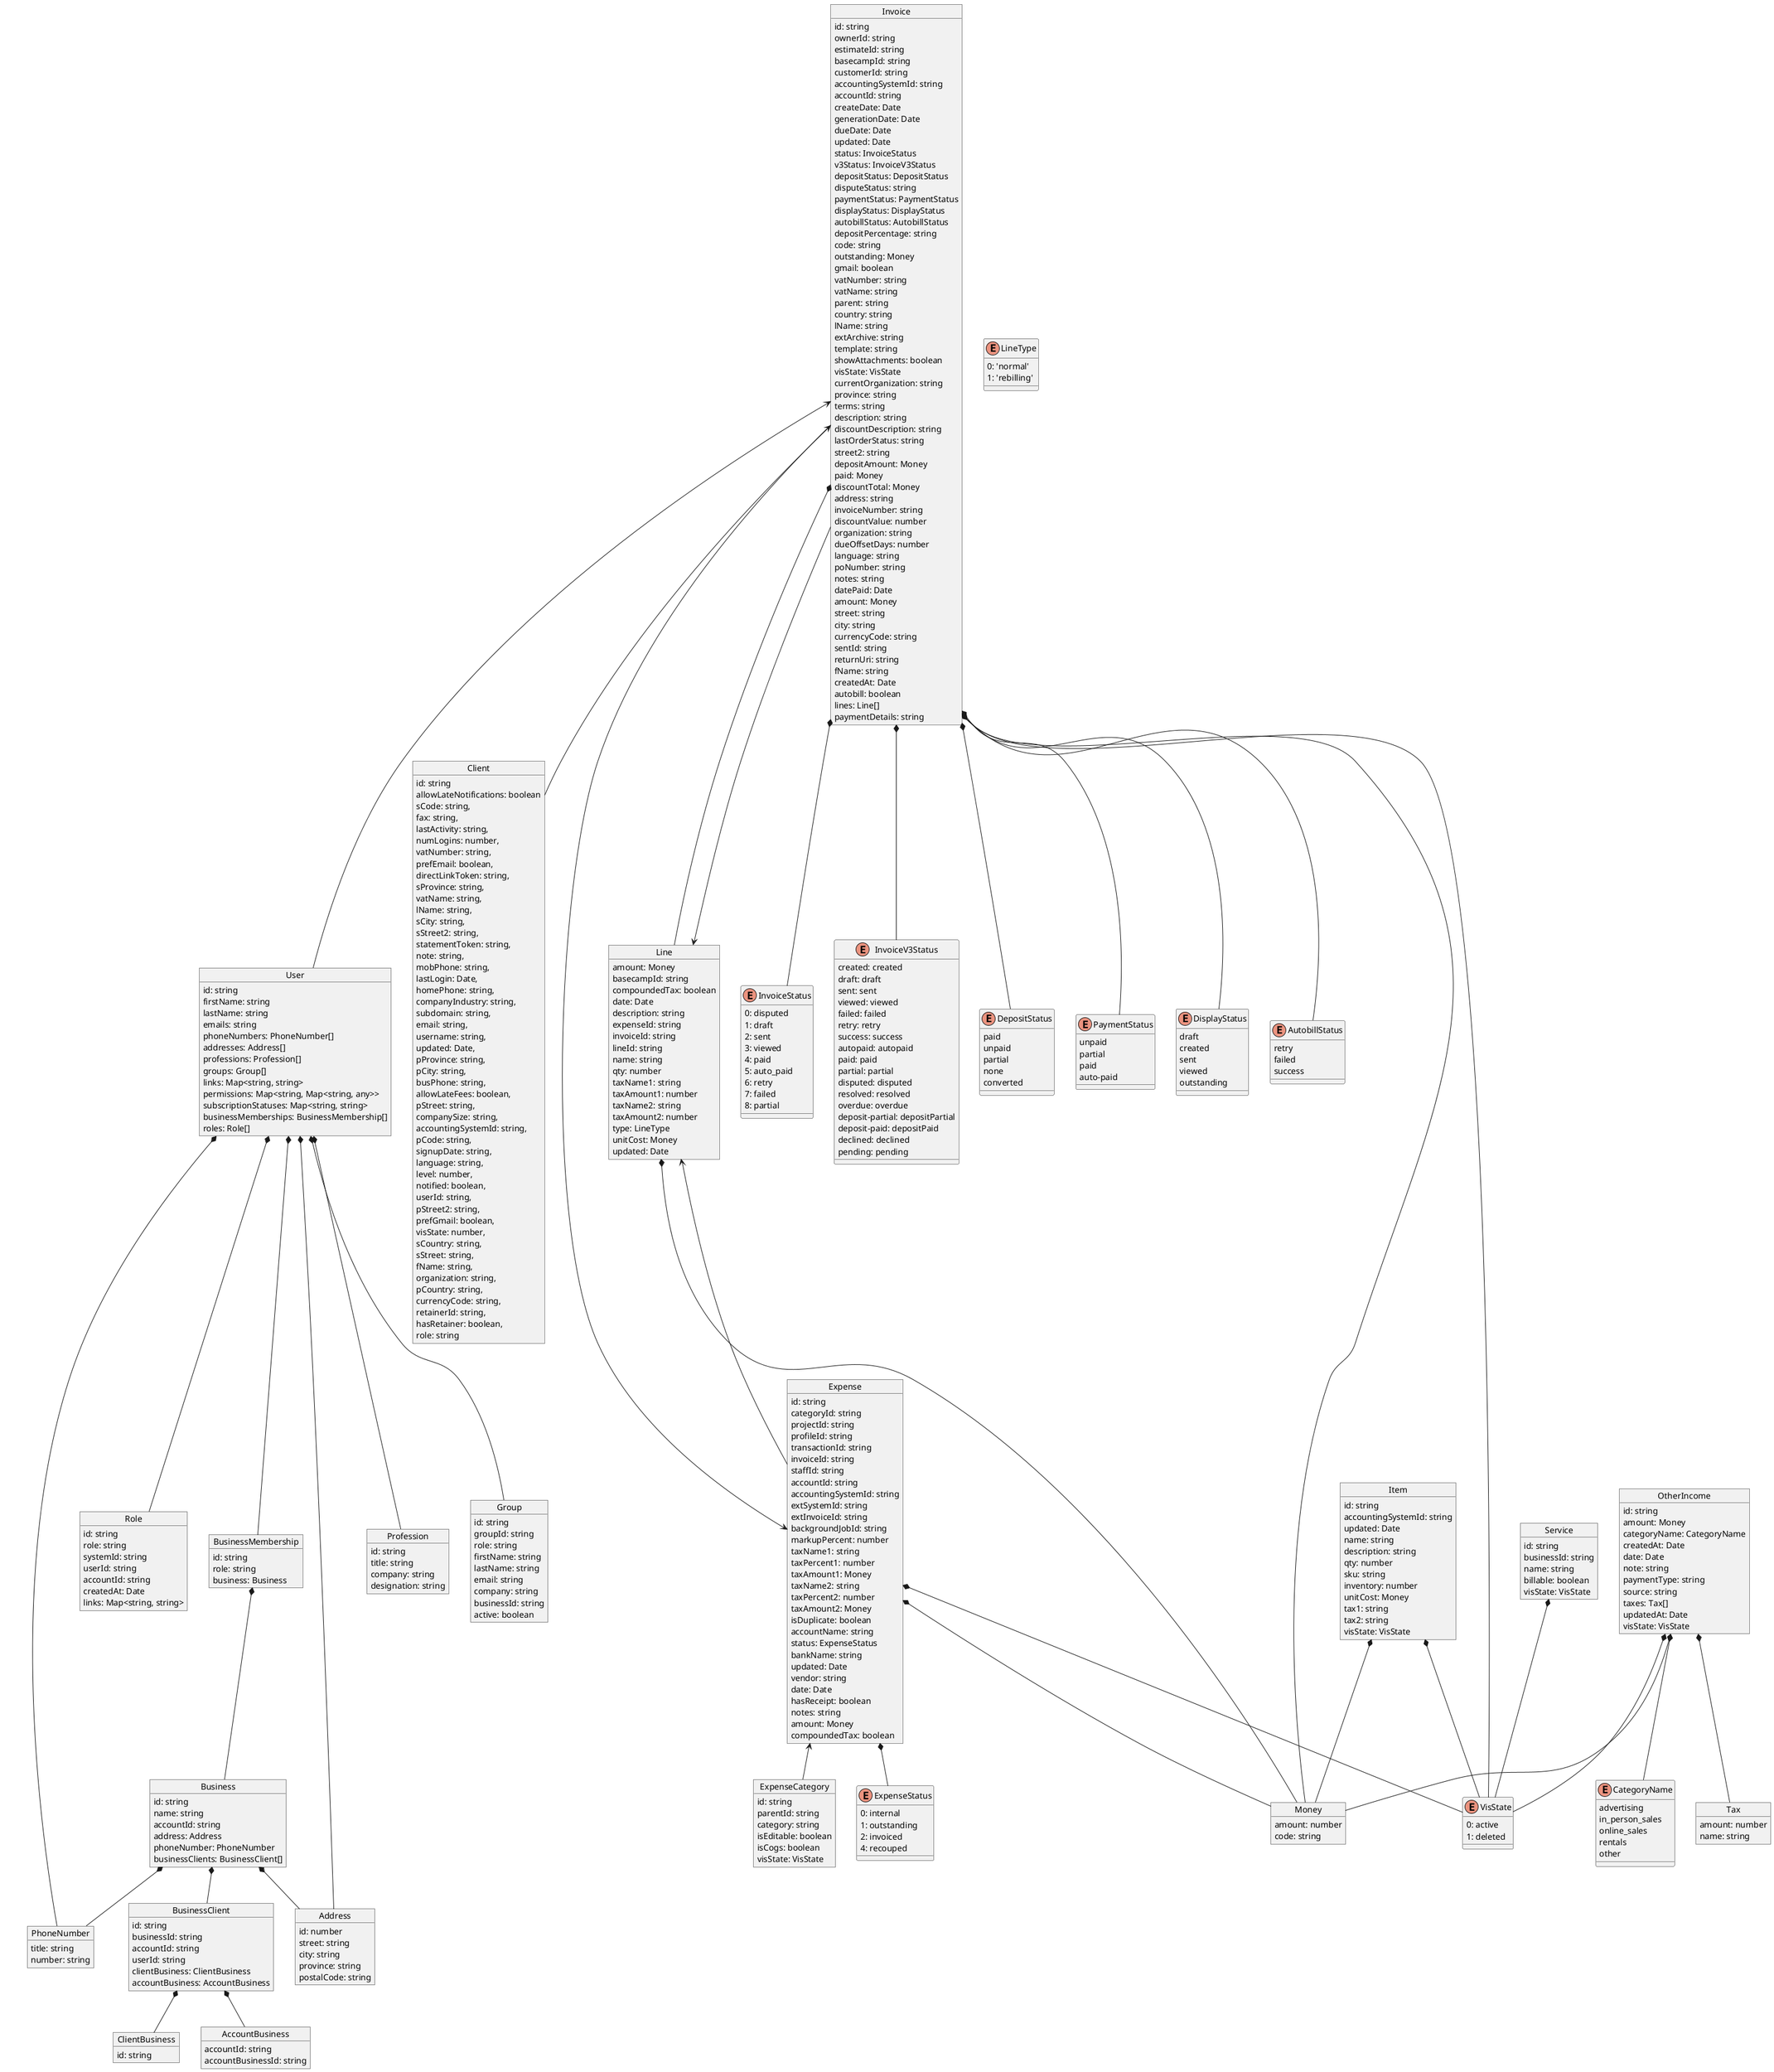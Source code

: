 @startuml Freshbooks API models
object User {
    id: string
    firstName: string
    lastName: string
    emails: string
    phoneNumbers: PhoneNumber[]
    addresses: Address[]
    professions: Profession[]
    groups: Group[]
    links: Map<string, string>
    permissions: Map<string, Map<string, any>>
    subscriptionStatuses: Map<string, string>
    businessMemberships: BusinessMembership[]
    roles: Role[]
}

object PhoneNumber {
    title: string
    number: string
}

object Address {
    id: number
    street: string
    city: string
    province: string
    postalCode: string
}

object Profession {
    id: string
    title: string
    company: string
    designation: string
}

object Group {
    id: string
    groupId: string
    role: string
    firstName: string
    lastName: string
    email: string
    company: string
    businessId: string
    active: boolean
}

object BusinessMembership {
    id: string
    role: string
    business: Business
}

object ClientBusiness {
    id: string
}

object AccountBusiness {
    accountId: string
    accountBusinessId: string
}

object BusinessClient {
    id: string
    businessId: string
    accountId: string
    userId: string
    clientBusiness: ClientBusiness
    accountBusiness: AccountBusiness
}

object Business {
    id: string
    name: string
    accountId: string
    address: Address
    phoneNumber: PhoneNumber
    businessClients: BusinessClient[]
}

object Role {
    id: string
    role: string
    systemId: string
    userId: string
    accountId: string
    createdAt: Date
    links: Map<string, string>
}

object Client {
    id: string
    allowLateNotifications: boolean
    sCode: string,
    fax: string,
    lastActivity: string,
    numLogins: number,
    vatNumber: string,
    prefEmail: boolean,
    directLinkToken: string,
    sProvince: string,
    vatName: string,
    lName: string,
    sCity: string,
    sStreet2: string,
    statementToken: string,
    note: string,
    mobPhone: string,
    lastLogin: Date,
    homePhone: string,
    companyIndustry: string,
    subdomain: string,
    email: string,
    username: string,
    updated: Date,
    pProvince: string,
    pCity: string,
    busPhone: string,
    allowLateFees: boolean,
    pStreet: string,
    companySize: string,
    accountingSystemId: string,
    pCode: string,
    signupDate: string,
    language: string,
    level: number,
    notified: boolean,
    userId: string,
    pStreet2: string,
    prefGmail: boolean,
    visState: number,
    sCountry: string,
    sStreet: string,
    fName: string,
    organization: string,
    pCountry: string,
    currencyCode: string,
    retainerId: string,
    hasRetainer: boolean,
    role: string
}

object Item {
    id: string
    accountingSystemId: string
    updated: Date
    name: string
    description: string
    qty: number
    sku: string
    inventory: number
    unitCost: Money
    tax1: string
    tax2: string
    visState: VisState
}

object Service {
    id: string
    businessId: string
    name: string
    billable: boolean
    visState: VisState
}

object Money {
    amount: number
    code: string
}

enum VisState {
    0: active
    1: deleted
}

enum InvoiceStatus {
    0: disputed
    1: draft
    2: sent
    3: viewed
    4: paid
    5: auto_paid
    6: retry
    7: failed
    8: partial
}

enum InvoiceV3Status {
    created: created
    draft: draft
    sent: sent
    viewed: viewed
    failed: failed
    retry: retry
    success: success
    autopaid: autopaid
    paid: paid
    partial: partial
    disputed: disputed
    resolved: resolved
    overdue: overdue
    deposit-partial: depositPartial
    deposit-paid: depositPaid
    declined: declined
    pending: pending
}

enum DepositStatus {
    paid
    unpaid
    partial
    none
    converted
}

enum PaymentStatus {
    unpaid
    partial
    paid
    auto-paid
}

enum DisplayStatus {
    draft
    created
    sent
    viewed
    outstanding
}

enum AutobillStatus {
    retry
    failed
    success
}

object Invoice {
    id: string
    ownerId: string
    estimateId: string
    basecampId: string
    customerId: string
    accountingSystemId: string
    accountId: string
    createDate: Date
    generationDate: Date
    dueDate: Date
    updated: Date
    status: InvoiceStatus
    v3Status: InvoiceV3Status
    depositStatus: DepositStatus
    disputeStatus: string
    paymentStatus: PaymentStatus
    displayStatus: DisplayStatus
    autobillStatus: AutobillStatus
    depositPercentage: string
    code: string
    outstanding: Money
    gmail: boolean
    vatNumber: string
    vatName: string
    parent: string
    country: string
    lName: string
    extArchive: string
    template: string
    showAttachments: boolean
    visState: VisState
    currentOrganization: string
    province: string
    terms: string
    description: string
    discountDescription: string
    lastOrderStatus: string
    street2: string
    depositAmount: Money
    paid: Money
    discountTotal: Money
    address: string
    invoiceNumber: string
    discountValue: number
    organization: string
    dueOffsetDays: number
    language: string
    poNumber: string
    notes: string
    datePaid: Date
    amount: Money
    street: string
    city: string
    currencyCode: string
    sentId: string
    returnUri: string
    fName: string
    createdAt: Date
    autobill: boolean
    lines: Line[]
    paymentDetails: string
    
}

enum LineType {
    0: 'normal'
    1: 'rebilling'
}

object Line {
    amount: Money
    basecampId: string
    compoundedTax: boolean
    date: Date
    description: string
    expenseId: string
    invoiceId: string
    lineId: string
    name: string
    qty: number
    taxName1: string
    taxAmount1: number
    taxName2: string
    taxAmount2: number
    type: LineType
    unitCost: Money
    updated: Date
}

object ExpenseCategory {
    id: string
    parentId: string
    category: string
    isEditable: boolean
    isCogs: boolean
    visState: VisState
}

enum ExpenseStatus {
    0: internal
    1: outstanding
    2: invoiced
    4: recouped
}

object Expense {
    id: string
    categoryId: string
    projectId: string
    profileId: string
    transactionId: string
    invoiceId: string
    staffId: string
    accountId: string
    accountingSystemId: string
    extSystemId: string
    extInvoiceId: string
    backgroundJobId: string
    markupPercent: number
    taxName1: string
    taxPercent1: number
    taxAmount1: Money
    taxName2: string
    taxPercent2: number
    taxAmount2: Money
    isDuplicate: boolean
    accountName: string
    status: ExpenseStatus
    bankName: string
    updated: Date
    vendor: string
    date: Date
    hasReceipt: boolean
    notes: string
    amount: Money
    compoundedTax: boolean
}

enum CategoryName {
    advertising
    in_person_sales
    online_sales
    rentals
    other
}

object Tax {
    amount: number
    name: string
}

object OtherIncome {
    id: string
    amount: Money
    categoryName: CategoryName
    createdAt: Date
    date: Date
    note: string
    paymentType: string
    source: string
    taxes: Tax[]
    updatedAt: Date
    visState: VisState
}

User *-- PhoneNumber
User *-- Address
User *-- Profession
User *-- Group
User *-- BusinessMembership
User *-- Role
BusinessMembership *-- Business
Business *-- Address
Business *-- PhoneNumber
Business *-- BusinessClient
BusinessClient *-- ClientBusiness
BusinessClient *-- AccountBusiness
Item *-- Money
Item *-- VisState
Service *-- VisState
Invoice *-- InvoiceStatus
Invoice *-- InvoiceV3Status
Invoice *-- DepositStatus
Invoice *-- PaymentStatus
Invoice *-- DisplayStatus
Invoice *-- AutobillStatus
Invoice *-- Money
Invoice *-- VisState
Invoice <-- User
Invoice <-- Client
Invoice *-- Line
Line *-- Money
Line <-- Expense
Line <-- Invoice
Expense <-- ExpenseCategory
Expense *-- ExpenseStatus
Expense *-- VisState
Expense *-- Money
Expense <-- Invoice
OtherIncome *-- Money
OtherIncome *-- CategoryName
OtherIncome *-- Tax
OtherIncome *-- VisState

@enduml